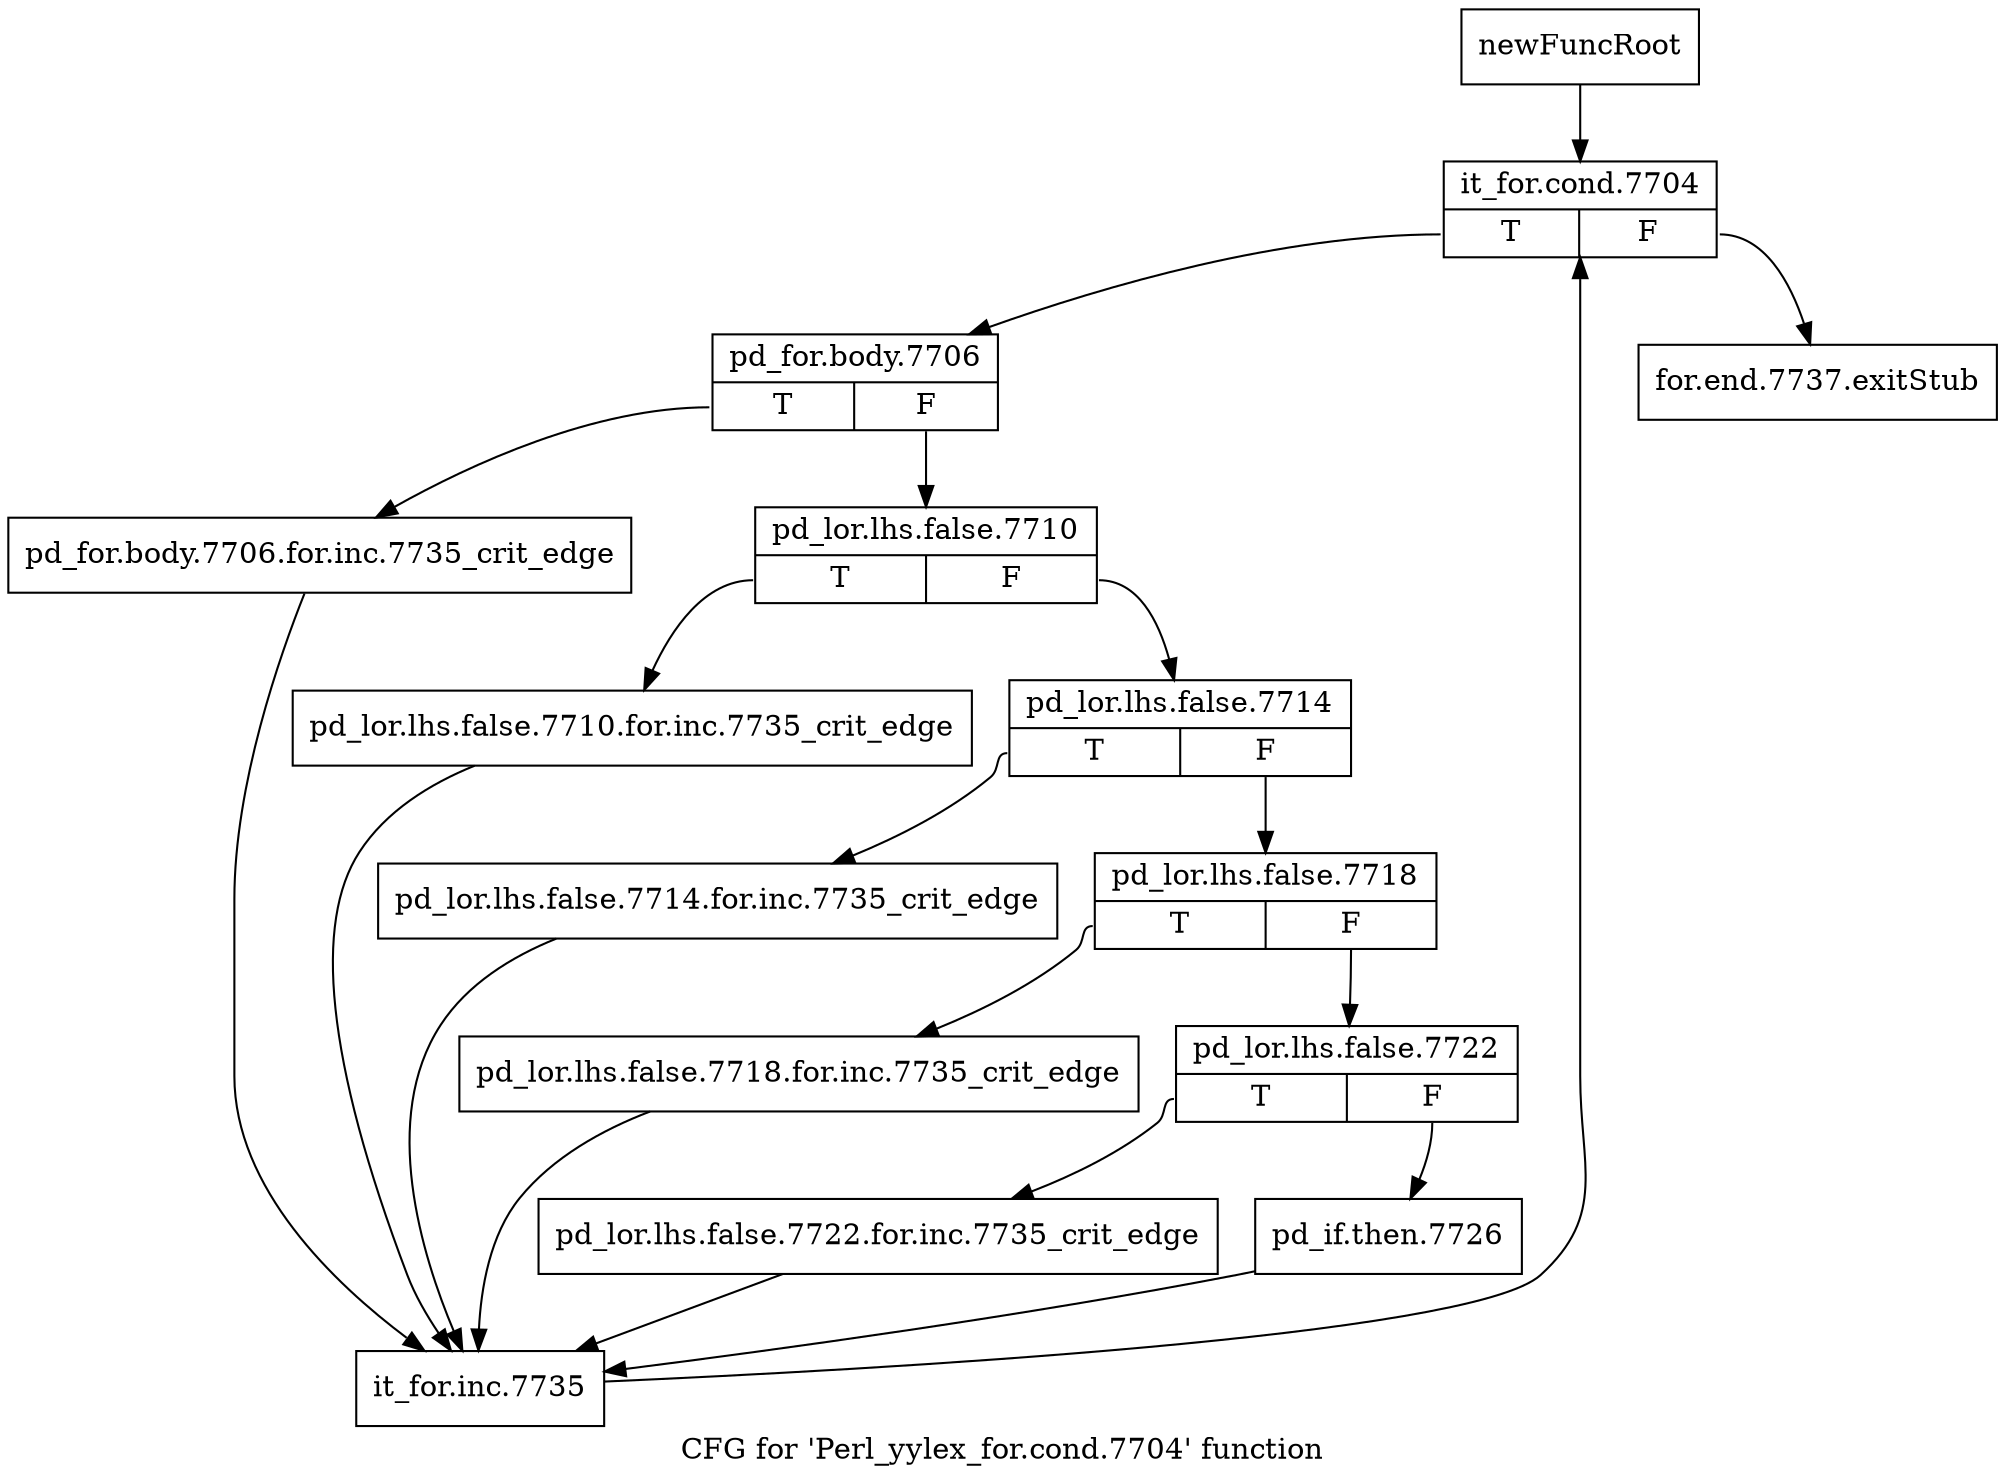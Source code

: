 digraph "CFG for 'Perl_yylex_for.cond.7704' function" {
	label="CFG for 'Perl_yylex_for.cond.7704' function";

	Node0x5547f10 [shape=record,label="{newFuncRoot}"];
	Node0x5547f10 -> Node0x5547fb0;
	Node0x5547f60 [shape=record,label="{for.end.7737.exitStub}"];
	Node0x5547fb0 [shape=record,label="{it_for.cond.7704|{<s0>T|<s1>F}}"];
	Node0x5547fb0:s0 -> Node0x5548000;
	Node0x5547fb0:s1 -> Node0x5547f60;
	Node0x5548000 [shape=record,label="{pd_for.body.7706|{<s0>T|<s1>F}}"];
	Node0x5548000:s0 -> Node0x5548320;
	Node0x5548000:s1 -> Node0x5548050;
	Node0x5548050 [shape=record,label="{pd_lor.lhs.false.7710|{<s0>T|<s1>F}}"];
	Node0x5548050:s0 -> Node0x55482d0;
	Node0x5548050:s1 -> Node0x55480a0;
	Node0x55480a0 [shape=record,label="{pd_lor.lhs.false.7714|{<s0>T|<s1>F}}"];
	Node0x55480a0:s0 -> Node0x5548280;
	Node0x55480a0:s1 -> Node0x55480f0;
	Node0x55480f0 [shape=record,label="{pd_lor.lhs.false.7718|{<s0>T|<s1>F}}"];
	Node0x55480f0:s0 -> Node0x5548230;
	Node0x55480f0:s1 -> Node0x5548140;
	Node0x5548140 [shape=record,label="{pd_lor.lhs.false.7722|{<s0>T|<s1>F}}"];
	Node0x5548140:s0 -> Node0x55481e0;
	Node0x5548140:s1 -> Node0x5548190;
	Node0x5548190 [shape=record,label="{pd_if.then.7726}"];
	Node0x5548190 -> Node0x5548370;
	Node0x55481e0 [shape=record,label="{pd_lor.lhs.false.7722.for.inc.7735_crit_edge}"];
	Node0x55481e0 -> Node0x5548370;
	Node0x5548230 [shape=record,label="{pd_lor.lhs.false.7718.for.inc.7735_crit_edge}"];
	Node0x5548230 -> Node0x5548370;
	Node0x5548280 [shape=record,label="{pd_lor.lhs.false.7714.for.inc.7735_crit_edge}"];
	Node0x5548280 -> Node0x5548370;
	Node0x55482d0 [shape=record,label="{pd_lor.lhs.false.7710.for.inc.7735_crit_edge}"];
	Node0x55482d0 -> Node0x5548370;
	Node0x5548320 [shape=record,label="{pd_for.body.7706.for.inc.7735_crit_edge}"];
	Node0x5548320 -> Node0x5548370;
	Node0x5548370 [shape=record,label="{it_for.inc.7735}"];
	Node0x5548370 -> Node0x5547fb0;
}
